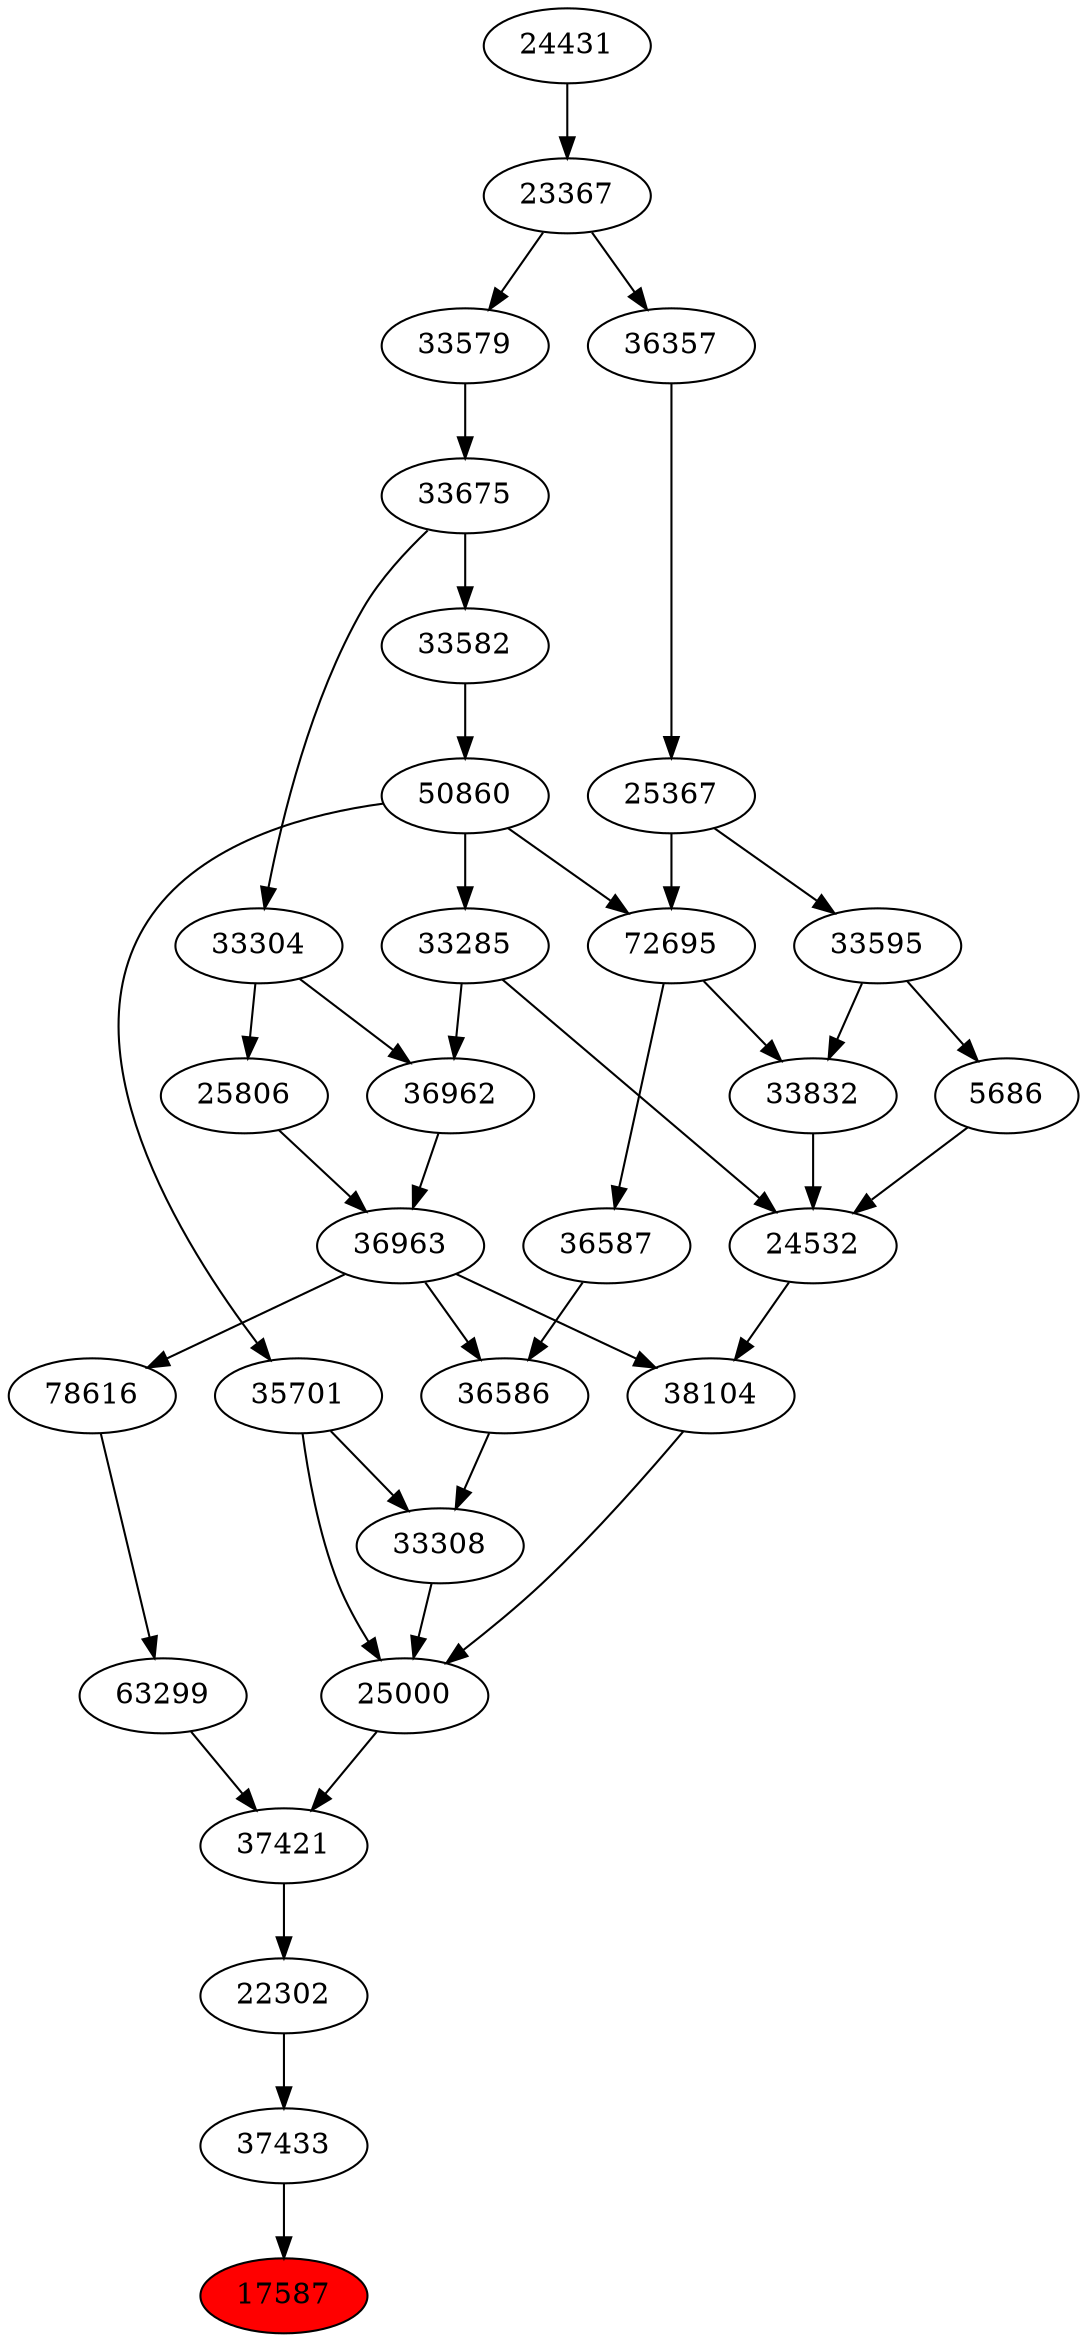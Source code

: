 strict digraph{ 
17587 [label="17587" fillcolor=red style=filled]
37433 -> 17587
37433 [label="37433"]
22302 -> 37433
22302 [label="22302"]
37421 -> 22302
37421 [label="37421"]
25000 -> 37421
63299 -> 37421
25000 [label="25000"]
33308 -> 25000
38104 -> 25000
35701 -> 25000
63299 [label="63299"]
78616 -> 63299
33308 [label="33308"]
36586 -> 33308
35701 -> 33308
38104 [label="38104"]
24532 -> 38104
36963 -> 38104
35701 [label="35701"]
50860 -> 35701
78616 [label="78616"]
36963 -> 78616
36586 [label="36586"]
36587 -> 36586
36963 -> 36586
24532 [label="24532"]
33285 -> 24532
5686 -> 24532
33832 -> 24532
36963 [label="36963"]
36962 -> 36963
25806 -> 36963
50860 [label="50860"]
33582 -> 50860
36587 [label="36587"]
72695 -> 36587
33285 [label="33285"]
50860 -> 33285
5686 [label="5686"]
33595 -> 5686
33832 [label="33832"]
72695 -> 33832
33595 -> 33832
36962 [label="36962"]
33285 -> 36962
33304 -> 36962
25806 [label="25806"]
33304 -> 25806
33582 [label="33582"]
33675 -> 33582
72695 [label="72695"]
50860 -> 72695
25367 -> 72695
33595 [label="33595"]
25367 -> 33595
33304 [label="33304"]
33675 -> 33304
33675 [label="33675"]
33579 -> 33675
25367 [label="25367"]
36357 -> 25367
33579 [label="33579"]
23367 -> 33579
36357 [label="36357"]
23367 -> 36357
23367 [label="23367"]
24431 -> 23367
24431 [label="24431"]
}